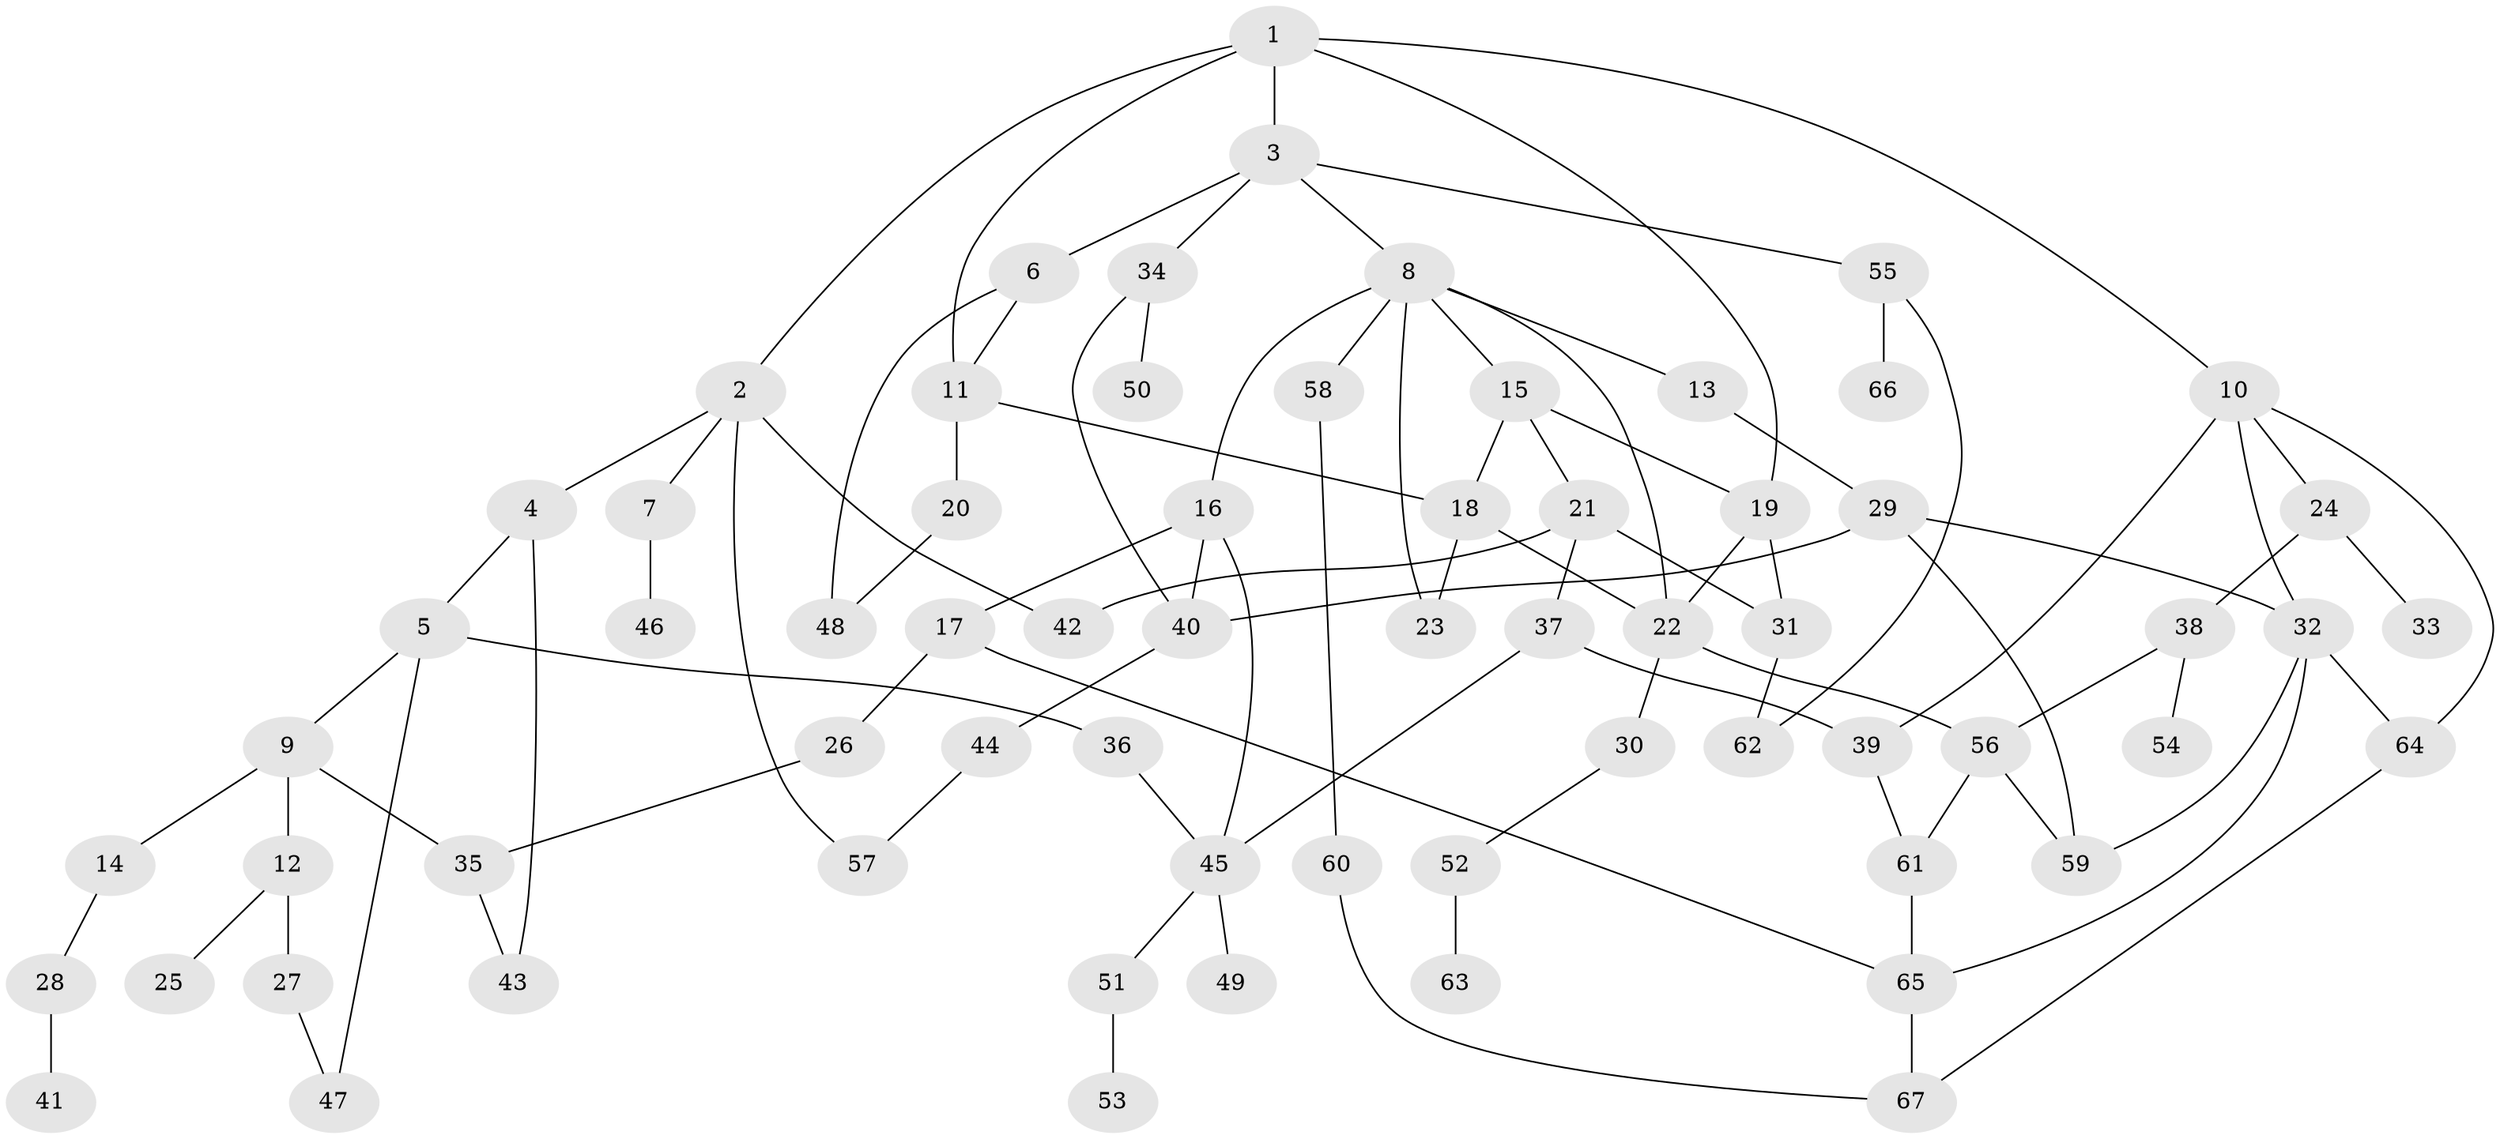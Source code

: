 // Generated by graph-tools (version 1.1) at 2025/13/03/09/25 04:13:24]
// undirected, 67 vertices, 95 edges
graph export_dot {
graph [start="1"]
  node [color=gray90,style=filled];
  1;
  2;
  3;
  4;
  5;
  6;
  7;
  8;
  9;
  10;
  11;
  12;
  13;
  14;
  15;
  16;
  17;
  18;
  19;
  20;
  21;
  22;
  23;
  24;
  25;
  26;
  27;
  28;
  29;
  30;
  31;
  32;
  33;
  34;
  35;
  36;
  37;
  38;
  39;
  40;
  41;
  42;
  43;
  44;
  45;
  46;
  47;
  48;
  49;
  50;
  51;
  52;
  53;
  54;
  55;
  56;
  57;
  58;
  59;
  60;
  61;
  62;
  63;
  64;
  65;
  66;
  67;
  1 -- 2;
  1 -- 3;
  1 -- 10;
  1 -- 11;
  1 -- 19;
  2 -- 4;
  2 -- 7;
  2 -- 42;
  2 -- 57;
  3 -- 6;
  3 -- 8;
  3 -- 34;
  3 -- 55;
  4 -- 5;
  4 -- 43;
  5 -- 9;
  5 -- 36;
  5 -- 47;
  6 -- 48;
  6 -- 11;
  7 -- 46;
  8 -- 13;
  8 -- 15;
  8 -- 16;
  8 -- 58;
  8 -- 23;
  8 -- 22;
  9 -- 12;
  9 -- 14;
  9 -- 35;
  10 -- 24;
  10 -- 64;
  10 -- 39;
  10 -- 32;
  11 -- 20;
  11 -- 18;
  12 -- 25;
  12 -- 27;
  13 -- 29;
  14 -- 28;
  15 -- 18;
  15 -- 21;
  15 -- 19;
  16 -- 17;
  16 -- 45;
  16 -- 40;
  17 -- 26;
  17 -- 65;
  18 -- 23;
  18 -- 22;
  19 -- 22;
  19 -- 31;
  20 -- 48;
  21 -- 31;
  21 -- 37;
  21 -- 42;
  22 -- 30;
  22 -- 56;
  24 -- 33;
  24 -- 38;
  26 -- 35;
  27 -- 47;
  28 -- 41;
  29 -- 32;
  29 -- 40;
  29 -- 59;
  30 -- 52;
  31 -- 62;
  32 -- 59;
  32 -- 65;
  32 -- 64;
  34 -- 40;
  34 -- 50;
  35 -- 43;
  36 -- 45;
  37 -- 39;
  37 -- 45;
  38 -- 54;
  38 -- 56;
  39 -- 61;
  40 -- 44;
  44 -- 57;
  45 -- 49;
  45 -- 51;
  51 -- 53;
  52 -- 63;
  55 -- 66;
  55 -- 62;
  56 -- 59;
  56 -- 61;
  58 -- 60;
  60 -- 67;
  61 -- 65;
  64 -- 67;
  65 -- 67;
}

